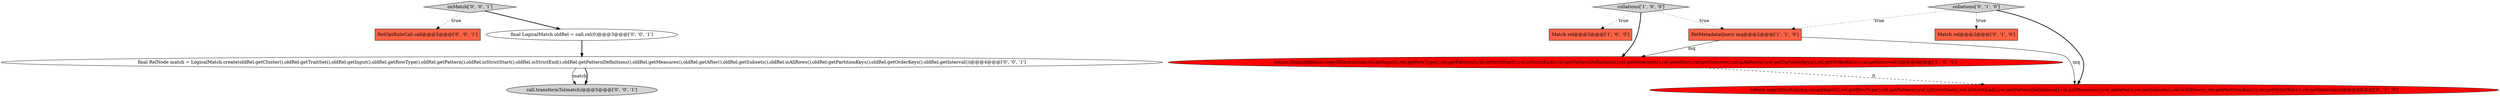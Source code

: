 digraph {
7 [style = filled, label = "RelOptRuleCall call@@@2@@@['0', '0', '1']", fillcolor = tomato, shape = box image = "AAA0AAABBB3BBB"];
1 [style = filled, label = "Match rel@@@2@@@['1', '0', '0']", fillcolor = tomato, shape = box image = "AAA0AAABBB1BBB"];
5 [style = filled, label = "Match rel@@@2@@@['0', '1', '0']", fillcolor = tomato, shape = box image = "AAA0AAABBB2BBB"];
0 [style = filled, label = "return ImmutableList.copyOf(match(mq,rel.getInput(),rel.getRowType(),rel.getPattern(),rel.isStrictStart(),rel.isStrictEnd(),rel.getPatternDefinitions(),rel.getMeasures(),rel.getAfter(),rel.getSubsets(),rel.isAllRows(),rel.getPartitionKeys(),rel.getOrderKeys(),rel.getInterval()))@@@3@@@['1', '0', '0']", fillcolor = red, shape = ellipse image = "AAA1AAABBB1BBB"];
6 [style = filled, label = "collations['0', '1', '0']", fillcolor = lightgray, shape = diamond image = "AAA0AAABBB2BBB"];
9 [style = filled, label = "call.transformTo(match)@@@5@@@['0', '0', '1']", fillcolor = lightgray, shape = ellipse image = "AAA0AAABBB3BBB"];
2 [style = filled, label = "collations['1', '0', '0']", fillcolor = lightgray, shape = diamond image = "AAA0AAABBB1BBB"];
3 [style = filled, label = "RelMetadataQuery mq@@@2@@@['1', '1', '0']", fillcolor = tomato, shape = box image = "AAA0AAABBB1BBB"];
4 [style = filled, label = "return copyOf(match(mq,rel.getInput(),rel.getRowType(),rel.getPattern(),rel.isStrictStart(),rel.isStrictEnd(),rel.getPatternDefinitions(),rel.getMeasures(),rel.getAfter(),rel.getSubsets(),rel.isAllRows(),rel.getPartitionKeys(),rel.getOrderKeys(),rel.getInterval()))@@@3@@@['0', '1', '0']", fillcolor = red, shape = ellipse image = "AAA1AAABBB2BBB"];
11 [style = filled, label = "onMatch['0', '0', '1']", fillcolor = lightgray, shape = diamond image = "AAA0AAABBB3BBB"];
8 [style = filled, label = "final RelNode match = LogicalMatch.create(oldRel.getCluster(),oldRel.getTraitSet(),oldRel.getInput(),oldRel.getRowType(),oldRel.getPattern(),oldRel.isStrictStart(),oldRel.isStrictEnd(),oldRel.getPatternDefinitions(),oldRel.getMeasures(),oldRel.getAfter(),oldRel.getSubsets(),oldRel.isAllRows(),oldRel.getPartitionKeys(),oldRel.getOrderKeys(),oldRel.getInterval())@@@4@@@['0', '0', '1']", fillcolor = white, shape = ellipse image = "AAA0AAABBB3BBB"];
10 [style = filled, label = "final LogicalMatch oldRel = call.rel(0)@@@3@@@['0', '0', '1']", fillcolor = white, shape = ellipse image = "AAA0AAABBB3BBB"];
2->3 [style = dotted, label="true"];
11->7 [style = dotted, label="true"];
6->4 [style = bold, label=""];
6->5 [style = dotted, label="true"];
2->0 [style = bold, label=""];
0->4 [style = dashed, label="0"];
6->3 [style = dotted, label="true"];
10->8 [style = bold, label=""];
8->9 [style = solid, label="match"];
2->1 [style = dotted, label="true"];
11->10 [style = bold, label=""];
3->0 [style = solid, label="mq"];
3->4 [style = solid, label="mq"];
8->9 [style = bold, label=""];
}
